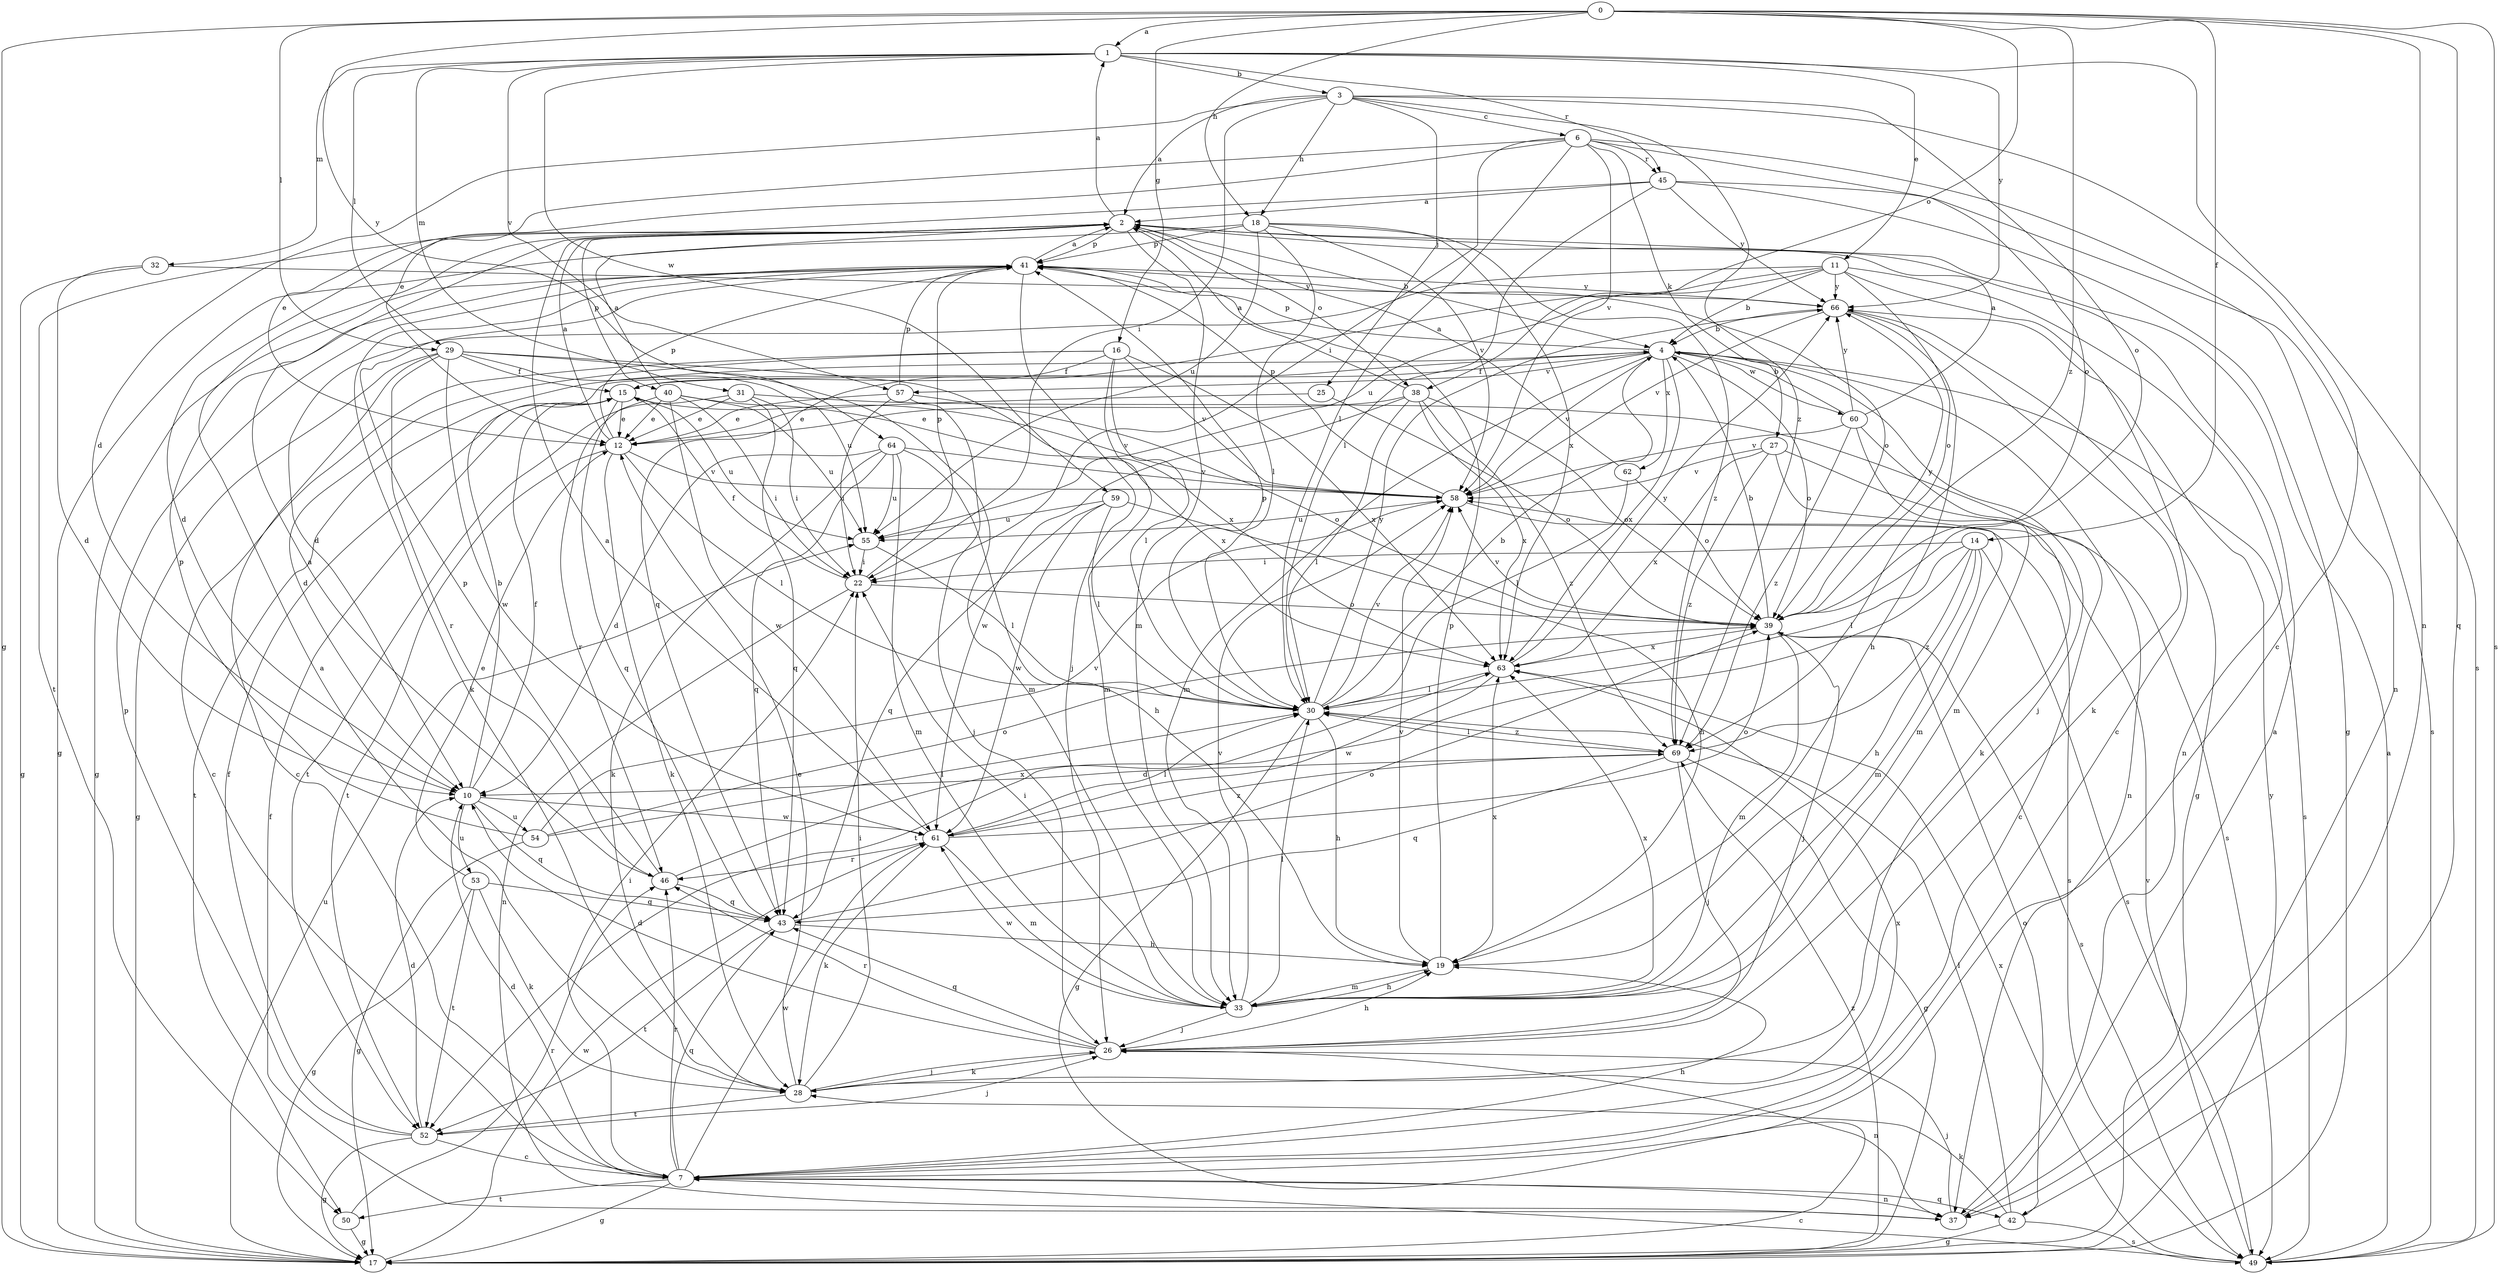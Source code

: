 strict digraph  {
0;
1;
2;
3;
4;
6;
7;
10;
11;
12;
14;
15;
16;
17;
18;
19;
22;
25;
26;
27;
28;
29;
30;
31;
32;
33;
37;
38;
39;
40;
41;
42;
43;
45;
46;
49;
50;
52;
53;
54;
55;
57;
58;
59;
60;
61;
62;
63;
64;
66;
69;
0 -> 1  [label=a];
0 -> 14  [label=f];
0 -> 16  [label=g];
0 -> 17  [label=g];
0 -> 18  [label=h];
0 -> 29  [label=l];
0 -> 37  [label=n];
0 -> 38  [label=o];
0 -> 42  [label=q];
0 -> 49  [label=s];
0 -> 64  [label=y];
0 -> 69  [label=z];
1 -> 3  [label=b];
1 -> 11  [label=e];
1 -> 29  [label=l];
1 -> 31  [label=m];
1 -> 32  [label=m];
1 -> 45  [label=r];
1 -> 49  [label=s];
1 -> 57  [label=v];
1 -> 59  [label=w];
1 -> 66  [label=y];
2 -> 1  [label=a];
2 -> 4  [label=b];
2 -> 10  [label=d];
2 -> 33  [label=m];
2 -> 38  [label=o];
2 -> 40  [label=p];
2 -> 41  [label=p];
3 -> 2  [label=a];
3 -> 6  [label=c];
3 -> 7  [label=c];
3 -> 10  [label=d];
3 -> 18  [label=h];
3 -> 22  [label=i];
3 -> 25  [label=j];
3 -> 39  [label=o];
3 -> 69  [label=z];
4 -> 15  [label=f];
4 -> 26  [label=j];
4 -> 33  [label=m];
4 -> 37  [label=n];
4 -> 39  [label=o];
4 -> 41  [label=p];
4 -> 49  [label=s];
4 -> 50  [label=t];
4 -> 57  [label=v];
4 -> 58  [label=v];
4 -> 60  [label=w];
4 -> 62  [label=x];
4 -> 63  [label=x];
6 -> 12  [label=e];
6 -> 22  [label=i];
6 -> 27  [label=k];
6 -> 30  [label=l];
6 -> 37  [label=n];
6 -> 39  [label=o];
6 -> 45  [label=r];
6 -> 50  [label=t];
6 -> 58  [label=v];
7 -> 10  [label=d];
7 -> 17  [label=g];
7 -> 19  [label=h];
7 -> 22  [label=i];
7 -> 37  [label=n];
7 -> 42  [label=q];
7 -> 43  [label=q];
7 -> 46  [label=r];
7 -> 50  [label=t];
7 -> 61  [label=w];
7 -> 63  [label=x];
10 -> 4  [label=b];
10 -> 15  [label=f];
10 -> 43  [label=q];
10 -> 53  [label=u];
10 -> 54  [label=u];
10 -> 61  [label=w];
11 -> 4  [label=b];
11 -> 7  [label=c];
11 -> 10  [label=d];
11 -> 37  [label=n];
11 -> 39  [label=o];
11 -> 43  [label=q];
11 -> 55  [label=u];
11 -> 66  [label=y];
12 -> 2  [label=a];
12 -> 28  [label=k];
12 -> 30  [label=l];
12 -> 41  [label=p];
12 -> 52  [label=t];
12 -> 58  [label=v];
14 -> 19  [label=h];
14 -> 22  [label=i];
14 -> 30  [label=l];
14 -> 33  [label=m];
14 -> 49  [label=s];
14 -> 52  [label=t];
14 -> 69  [label=z];
15 -> 12  [label=e];
15 -> 43  [label=q];
15 -> 55  [label=u];
15 -> 58  [label=v];
16 -> 7  [label=c];
16 -> 10  [label=d];
16 -> 15  [label=f];
16 -> 30  [label=l];
16 -> 33  [label=m];
16 -> 58  [label=v];
16 -> 63  [label=x];
17 -> 55  [label=u];
17 -> 61  [label=w];
17 -> 66  [label=y];
17 -> 69  [label=z];
18 -> 17  [label=g];
18 -> 30  [label=l];
18 -> 41  [label=p];
18 -> 55  [label=u];
18 -> 58  [label=v];
18 -> 63  [label=x];
18 -> 69  [label=z];
19 -> 33  [label=m];
19 -> 41  [label=p];
19 -> 58  [label=v];
19 -> 63  [label=x];
22 -> 15  [label=f];
22 -> 37  [label=n];
22 -> 39  [label=o];
22 -> 41  [label=p];
25 -> 12  [label=e];
25 -> 39  [label=o];
26 -> 10  [label=d];
26 -> 19  [label=h];
26 -> 28  [label=k];
26 -> 37  [label=n];
26 -> 43  [label=q];
26 -> 46  [label=r];
27 -> 7  [label=c];
27 -> 33  [label=m];
27 -> 58  [label=v];
27 -> 63  [label=x];
27 -> 69  [label=z];
28 -> 2  [label=a];
28 -> 12  [label=e];
28 -> 22  [label=i];
28 -> 26  [label=j];
28 -> 52  [label=t];
29 -> 7  [label=c];
29 -> 15  [label=f];
29 -> 17  [label=g];
29 -> 33  [label=m];
29 -> 46  [label=r];
29 -> 55  [label=u];
29 -> 61  [label=w];
29 -> 63  [label=x];
30 -> 4  [label=b];
30 -> 17  [label=g];
30 -> 19  [label=h];
30 -> 41  [label=p];
30 -> 58  [label=v];
30 -> 66  [label=y];
30 -> 69  [label=z];
31 -> 12  [label=e];
31 -> 22  [label=i];
31 -> 43  [label=q];
31 -> 49  [label=s];
31 -> 52  [label=t];
32 -> 10  [label=d];
32 -> 17  [label=g];
32 -> 66  [label=y];
33 -> 19  [label=h];
33 -> 22  [label=i];
33 -> 26  [label=j];
33 -> 30  [label=l];
33 -> 58  [label=v];
33 -> 61  [label=w];
33 -> 63  [label=x];
37 -> 2  [label=a];
37 -> 15  [label=f];
37 -> 26  [label=j];
38 -> 2  [label=a];
38 -> 12  [label=e];
38 -> 30  [label=l];
38 -> 39  [label=o];
38 -> 61  [label=w];
38 -> 63  [label=x];
38 -> 69  [label=z];
39 -> 4  [label=b];
39 -> 26  [label=j];
39 -> 33  [label=m];
39 -> 49  [label=s];
39 -> 58  [label=v];
39 -> 63  [label=x];
39 -> 66  [label=y];
40 -> 2  [label=a];
40 -> 12  [label=e];
40 -> 22  [label=i];
40 -> 46  [label=r];
40 -> 55  [label=u];
40 -> 61  [label=w];
40 -> 63  [label=x];
41 -> 2  [label=a];
41 -> 17  [label=g];
41 -> 26  [label=j];
41 -> 28  [label=k];
41 -> 39  [label=o];
41 -> 66  [label=y];
42 -> 17  [label=g];
42 -> 28  [label=k];
42 -> 30  [label=l];
42 -> 39  [label=o];
42 -> 49  [label=s];
43 -> 19  [label=h];
43 -> 39  [label=o];
43 -> 52  [label=t];
45 -> 2  [label=a];
45 -> 12  [label=e];
45 -> 17  [label=g];
45 -> 30  [label=l];
45 -> 49  [label=s];
45 -> 66  [label=y];
46 -> 2  [label=a];
46 -> 41  [label=p];
46 -> 43  [label=q];
46 -> 63  [label=x];
49 -> 2  [label=a];
49 -> 7  [label=c];
49 -> 58  [label=v];
49 -> 63  [label=x];
50 -> 17  [label=g];
50 -> 46  [label=r];
52 -> 7  [label=c];
52 -> 10  [label=d];
52 -> 15  [label=f];
52 -> 17  [label=g];
52 -> 26  [label=j];
52 -> 41  [label=p];
53 -> 12  [label=e];
53 -> 17  [label=g];
53 -> 28  [label=k];
53 -> 43  [label=q];
53 -> 52  [label=t];
54 -> 17  [label=g];
54 -> 30  [label=l];
54 -> 39  [label=o];
54 -> 41  [label=p];
54 -> 58  [label=v];
55 -> 22  [label=i];
55 -> 30  [label=l];
57 -> 12  [label=e];
57 -> 22  [label=i];
57 -> 26  [label=j];
57 -> 39  [label=o];
57 -> 41  [label=p];
58 -> 41  [label=p];
58 -> 49  [label=s];
58 -> 55  [label=u];
59 -> 19  [label=h];
59 -> 30  [label=l];
59 -> 43  [label=q];
59 -> 55  [label=u];
59 -> 61  [label=w];
60 -> 2  [label=a];
60 -> 4  [label=b];
60 -> 28  [label=k];
60 -> 33  [label=m];
60 -> 58  [label=v];
60 -> 66  [label=y];
60 -> 69  [label=z];
61 -> 2  [label=a];
61 -> 28  [label=k];
61 -> 30  [label=l];
61 -> 33  [label=m];
61 -> 39  [label=o];
61 -> 46  [label=r];
61 -> 69  [label=z];
62 -> 2  [label=a];
62 -> 30  [label=l];
62 -> 39  [label=o];
63 -> 30  [label=l];
63 -> 61  [label=w];
63 -> 66  [label=y];
64 -> 10  [label=d];
64 -> 19  [label=h];
64 -> 28  [label=k];
64 -> 33  [label=m];
64 -> 43  [label=q];
64 -> 55  [label=u];
64 -> 58  [label=v];
66 -> 4  [label=b];
66 -> 17  [label=g];
66 -> 19  [label=h];
66 -> 28  [label=k];
66 -> 58  [label=v];
69 -> 10  [label=d];
69 -> 17  [label=g];
69 -> 26  [label=j];
69 -> 30  [label=l];
69 -> 43  [label=q];
}
